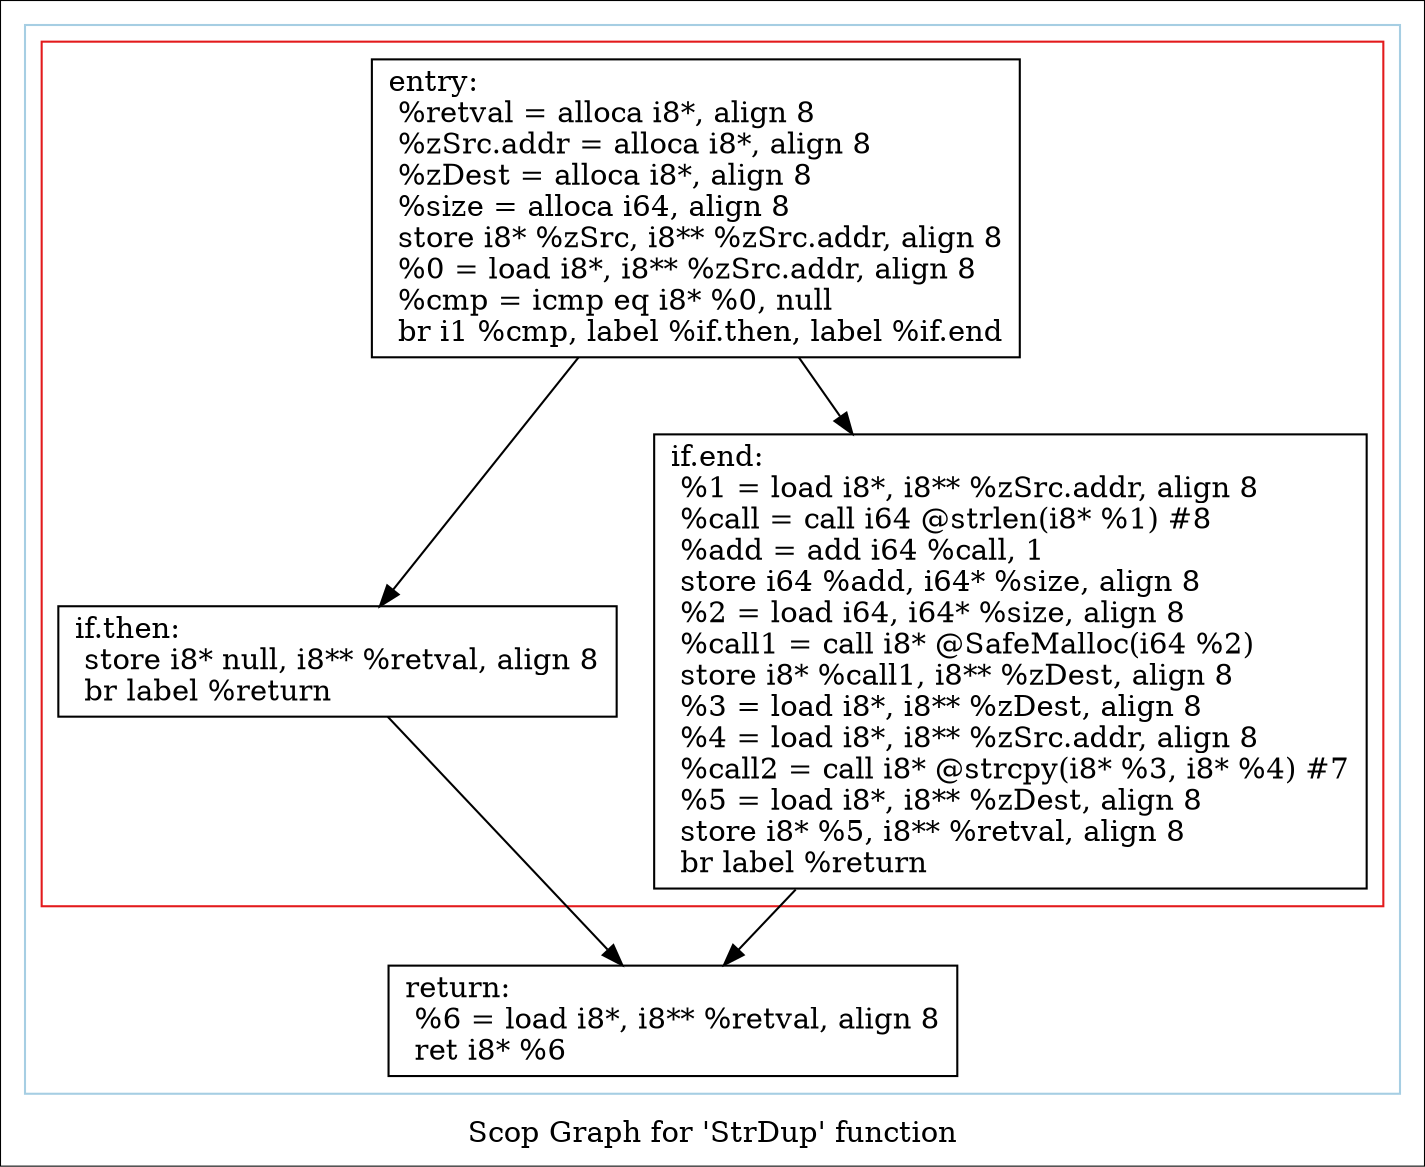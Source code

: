 digraph "Scop Graph for 'StrDup' function" {
	label="Scop Graph for 'StrDup' function";

	Node0x1ff81f0 [shape=record,label="{entry:\l  %retval = alloca i8*, align 8\l  %zSrc.addr = alloca i8*, align 8\l  %zDest = alloca i8*, align 8\l  %size = alloca i64, align 8\l  store i8* %zSrc, i8** %zSrc.addr, align 8\l  %0 = load i8*, i8** %zSrc.addr, align 8\l  %cmp = icmp eq i8* %0, null\l  br i1 %cmp, label %if.then, label %if.end\l}"];
	Node0x1ff81f0 -> Node0x2044e70;
	Node0x1ff81f0 -> Node0x203a380;
	Node0x2044e70 [shape=record,label="{if.then:                                          \l  store i8* null, i8** %retval, align 8\l  br label %return\l}"];
	Node0x2044e70 -> Node0x203b1f0;
	Node0x203b1f0 [shape=record,label="{return:                                           \l  %6 = load i8*, i8** %retval, align 8\l  ret i8* %6\l}"];
	Node0x203a380 [shape=record,label="{if.end:                                           \l  %1 = load i8*, i8** %zSrc.addr, align 8\l  %call = call i64 @strlen(i8* %1) #8\l  %add = add i64 %call, 1\l  store i64 %add, i64* %size, align 8\l  %2 = load i64, i64* %size, align 8\l  %call1 = call i8* @SafeMalloc(i64 %2)\l  store i8* %call1, i8** %zDest, align 8\l  %3 = load i8*, i8** %zDest, align 8\l  %4 = load i8*, i8** %zSrc.addr, align 8\l  %call2 = call i8* @strcpy(i8* %3, i8* %4) #7\l  %5 = load i8*, i8** %zDest, align 8\l  store i8* %5, i8** %retval, align 8\l  br label %return\l}"];
	Node0x203a380 -> Node0x203b1f0;
	colorscheme = "paired12"
        subgraph cluster_0x20e83f0 {
          label = "";
          style = solid;
          color = 1
          subgraph cluster_0x20e8370 {
            label = "";
            style = solid;
            color = 6
            Node0x1ff81f0;
            Node0x2044e70;
            Node0x203a380;
          }
          Node0x203b1f0;
        }
}
